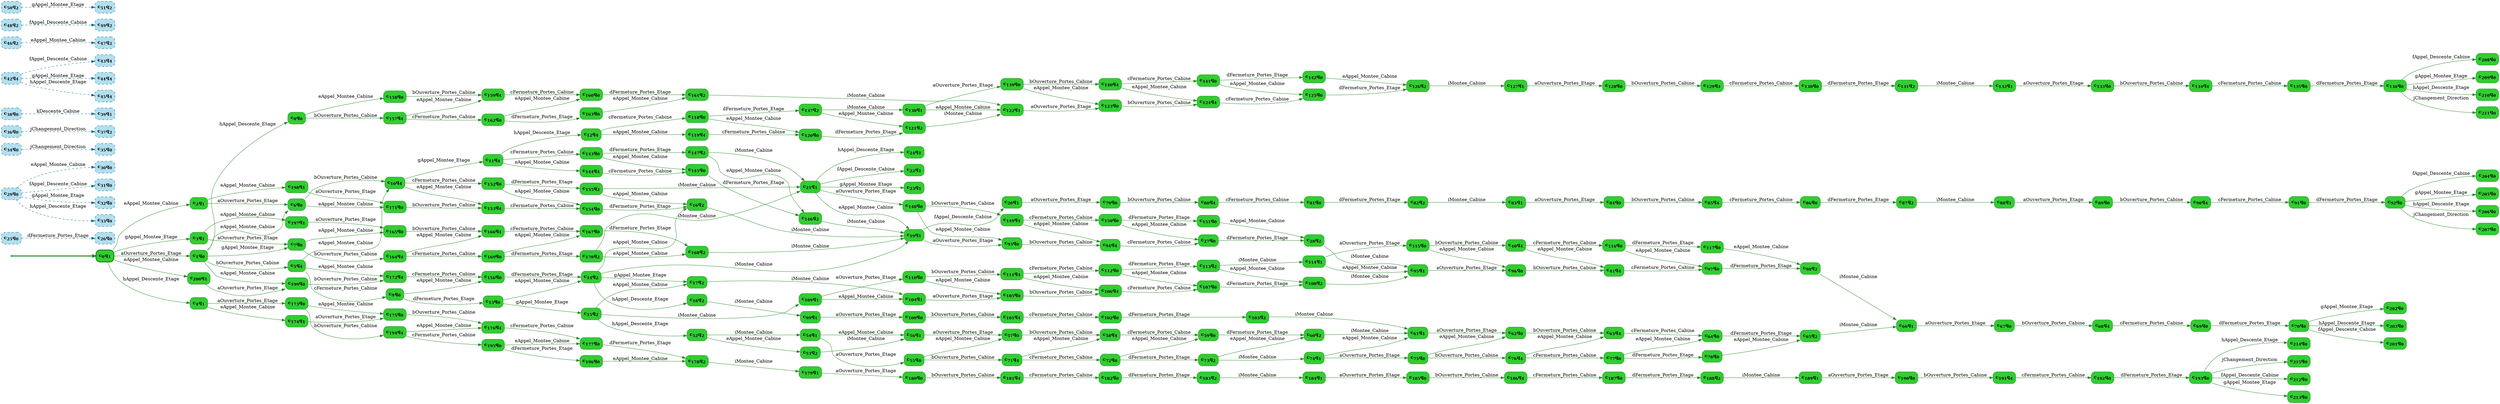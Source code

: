 digraph g {

	rankdir="LR"

	__invisible__[shape="point", color="forestgreen"]
	c0q1[label=<<b>c<sub>0</sub>q<sub>1</sub></b>>, shape="box", style="rounded, filled", fillcolor="limegreen", color="forestgreen", penwidth=3] // Initial
	c1q0[label=<<b>c<sub>1</sub>q<sub>0</sub></b>>, shape="box", style="rounded, filled", fillcolor="limegreen", color="forestgreen"]
	c5q4[label=<<b>c<sub>5</sub>q<sub>4</sub></b>>, shape="box", style="rounded, filled", fillcolor="limegreen", color="forestgreen"]
	c9q0[label=<<b>c<sub>9</sub>q<sub>0</sub></b>>, shape="box", style="rounded, filled", fillcolor="limegreen", color="forestgreen"]
	c13q0[label=<<b>c<sub>13</sub>q<sub>0</sub></b>>, shape="box", style="rounded, filled", fillcolor="limegreen", color="forestgreen"]
	c14q2[label=<<b>c<sub>14</sub>q<sub>2</sub></b>>, shape="box", style="rounded, filled", fillcolor="limegreen", color="forestgreen"]
	c16q2[label=<<b>c<sub>16</sub>q<sub>2</sub></b>>, shape="box", style="rounded, filled", fillcolor="limegreen", color="forestgreen"]
	c19q1[label=<<b>c<sub>19</sub>q<sub>1</sub></b>>, shape="box", style="rounded, filled", fillcolor="limegreen", color="forestgreen"]
	c20q1[label=<<b>c<sub>20</sub>q<sub>1</sub></b>>, shape="box", style="rounded, filled", fillcolor="limegreen", color="forestgreen"]
	c79q0[label=<<b>c<sub>79</sub>q<sub>0</sub></b>>, shape="box", style="rounded, filled", fillcolor="limegreen", color="forestgreen"]
	c80q4[label=<<b>c<sub>80</sub>q<sub>4</sub></b>>, shape="box", style="rounded, filled", fillcolor="limegreen", color="forestgreen"]
	c81q0[label=<<b>c<sub>81</sub>q<sub>0</sub></b>>, shape="box", style="rounded, filled", fillcolor="limegreen", color="forestgreen"]
	c82q2[label=<<b>c<sub>82</sub>q<sub>2</sub></b>>, shape="box", style="rounded, filled", fillcolor="limegreen", color="forestgreen"]
	c83q1[label=<<b>c<sub>83</sub>q<sub>1</sub></b>>, shape="box", style="rounded, filled", fillcolor="limegreen", color="forestgreen"]
	c84q0[label=<<b>c<sub>84</sub>q<sub>0</sub></b>>, shape="box", style="rounded, filled", fillcolor="limegreen", color="forestgreen"]
	c85q4[label=<<b>c<sub>85</sub>q<sub>4</sub></b>>, shape="box", style="rounded, filled", fillcolor="limegreen", color="forestgreen"]
	c86q0[label=<<b>c<sub>86</sub>q<sub>0</sub></b>>, shape="box", style="rounded, filled", fillcolor="limegreen", color="forestgreen"]
	c87q2[label=<<b>c<sub>87</sub>q<sub>2</sub></b>>, shape="box", style="rounded, filled", fillcolor="limegreen", color="forestgreen"]
	c88q1[label=<<b>c<sub>88</sub>q<sub>1</sub></b>>, shape="box", style="rounded, filled", fillcolor="limegreen", color="forestgreen"]
	c89q0[label=<<b>c<sub>89</sub>q<sub>0</sub></b>>, shape="box", style="rounded, filled", fillcolor="limegreen", color="forestgreen"]
	c90q4[label=<<b>c<sub>90</sub>q<sub>4</sub></b>>, shape="box", style="rounded, filled", fillcolor="limegreen", color="forestgreen"]
	c91q0[label=<<b>c<sub>91</sub>q<sub>0</sub></b>>, shape="box", style="rounded, filled", fillcolor="limegreen", color="forestgreen"]
	c92q0[label=<<b>c<sub>92</sub>q<sub>0</sub></b>>, shape="box", style="rounded, filled", fillcolor="limegreen", color="forestgreen"]
	c204q0[label=<<b>c<sub>204</sub>q<sub>0</sub></b>>, shape="box", style="rounded, filled", fillcolor="limegreen", color="forestgreen"]
	c205q0[label=<<b>c<sub>205</sub>q<sub>0</sub></b>>, shape="box", style="rounded, filled", fillcolor="limegreen", color="forestgreen"]
	c206q0[label=<<b>c<sub>206</sub>q<sub>0</sub></b>>, shape="box", style="rounded, filled", fillcolor="limegreen", color="forestgreen"]
	c207q0[label=<<b>c<sub>207</sub>q<sub>0</sub></b>>, shape="box", style="rounded, filled", fillcolor="limegreen", color="forestgreen"]
	c93q0[label=<<b>c<sub>93</sub>q<sub>0</sub></b>>, shape="box", style="rounded, filled", fillcolor="limegreen", color="forestgreen"]
	c94q4[label=<<b>c<sub>94</sub>q<sub>4</sub></b>>, shape="box", style="rounded, filled", fillcolor="limegreen", color="forestgreen"]
	c27q0[label=<<b>c<sub>27</sub>q<sub>0</sub></b>>, shape="box", style="rounded, filled", fillcolor="limegreen", color="forestgreen"]
	c28q2[label=<<b>c<sub>28</sub>q<sub>2</sub></b>>, shape="box", style="rounded, filled", fillcolor="limegreen", color="forestgreen"]
	c95q1[label=<<b>c<sub>95</sub>q<sub>1</sub></b>>, shape="box", style="rounded, filled", fillcolor="limegreen", color="forestgreen"]
	c96q0[label=<<b>c<sub>96</sub>q<sub>0</sub></b>>, shape="box", style="rounded, filled", fillcolor="limegreen", color="forestgreen"]
	c41q4[label=<<b>c<sub>41</sub>q<sub>4</sub></b>>, shape="box", style="rounded, filled", fillcolor="limegreen", color="forestgreen"]
	c97q0[label=<<b>c<sub>97</sub>q<sub>0</sub></b>>, shape="box", style="rounded, filled", fillcolor="limegreen", color="forestgreen"]
	c98q2[label=<<b>c<sub>98</sub>q<sub>2</sub></b>>, shape="box", style="rounded, filled", fillcolor="limegreen", color="forestgreen"]
	c66q1[label=<<b>c<sub>66</sub>q<sub>1</sub></b>>, shape="box", style="rounded, filled", fillcolor="limegreen", color="forestgreen"]
	c67q0[label=<<b>c<sub>67</sub>q<sub>0</sub></b>>, shape="box", style="rounded, filled", fillcolor="limegreen", color="forestgreen"]
	c68q4[label=<<b>c<sub>68</sub>q<sub>4</sub></b>>, shape="box", style="rounded, filled", fillcolor="limegreen", color="forestgreen"]
	c69q0[label=<<b>c<sub>69</sub>q<sub>0</sub></b>>, shape="box", style="rounded, filled", fillcolor="limegreen", color="forestgreen"]
	c70q0[label=<<b>c<sub>70</sub>q<sub>0</sub></b>>, shape="box", style="rounded, filled", fillcolor="limegreen", color="forestgreen"]
	c201q0[label=<<b>c<sub>201</sub>q<sub>0</sub></b>>, shape="box", style="rounded, filled", fillcolor="limegreen", color="forestgreen"]
	c202q0[label=<<b>c<sub>202</sub>q<sub>0</sub></b>>, shape="box", style="rounded, filled", fillcolor="limegreen", color="forestgreen"]
	c203q0[label=<<b>c<sub>203</sub>q<sub>0</sub></b>>, shape="box", style="rounded, filled", fillcolor="limegreen", color="forestgreen"]
	c17q2[label=<<b>c<sub>17</sub>q<sub>2</sub></b>>, shape="box", style="rounded, filled", fillcolor="limegreen", color="forestgreen"]
	c104q1[label=<<b>c<sub>104</sub>q<sub>1</sub></b>>, shape="box", style="rounded, filled", fillcolor="limegreen", color="forestgreen"]
	c105q0[label=<<b>c<sub>105</sub>q<sub>0</sub></b>>, shape="box", style="rounded, filled", fillcolor="limegreen", color="forestgreen"]
	c106q4[label=<<b>c<sub>106</sub>q<sub>4</sub></b>>, shape="box", style="rounded, filled", fillcolor="limegreen", color="forestgreen"]
	c107q0[label=<<b>c<sub>107</sub>q<sub>0</sub></b>>, shape="box", style="rounded, filled", fillcolor="limegreen", color="forestgreen"]
	c108q2[label=<<b>c<sub>108</sub>q<sub>2</sub></b>>, shape="box", style="rounded, filled", fillcolor="limegreen", color="forestgreen"]
	c18q2[label=<<b>c<sub>18</sub>q<sub>2</sub></b>>, shape="box", style="rounded, filled", fillcolor="limegreen", color="forestgreen"]
	c99q1[label=<<b>c<sub>99</sub>q<sub>1</sub></b>>, shape="box", style="rounded, filled", fillcolor="limegreen", color="forestgreen"]
	c100q0[label=<<b>c<sub>100</sub>q<sub>0</sub></b>>, shape="box", style="rounded, filled", fillcolor="limegreen", color="forestgreen"]
	c101q4[label=<<b>c<sub>101</sub>q<sub>4</sub></b>>, shape="box", style="rounded, filled", fillcolor="limegreen", color="forestgreen"]
	c102q0[label=<<b>c<sub>102</sub>q<sub>0</sub></b>>, shape="box", style="rounded, filled", fillcolor="limegreen", color="forestgreen"]
	c103q2[label=<<b>c<sub>103</sub>q<sub>2</sub></b>>, shape="box", style="rounded, filled", fillcolor="limegreen", color="forestgreen"]
	c61q1[label=<<b>c<sub>61</sub>q<sub>1</sub></b>>, shape="box", style="rounded, filled", fillcolor="limegreen", color="forestgreen"]
	c62q0[label=<<b>c<sub>62</sub>q<sub>0</sub></b>>, shape="box", style="rounded, filled", fillcolor="limegreen", color="forestgreen"]
	c63q4[label=<<b>c<sub>63</sub>q<sub>4</sub></b>>, shape="box", style="rounded, filled", fillcolor="limegreen", color="forestgreen"]
	c64q0[label=<<b>c<sub>64</sub>q<sub>0</sub></b>>, shape="box", style="rounded, filled", fillcolor="limegreen", color="forestgreen"]
	c65q2[label=<<b>c<sub>65</sub>q<sub>2</sub></b>>, shape="box", style="rounded, filled", fillcolor="limegreen", color="forestgreen"]
	c15q2[label=<<b>c<sub>15</sub>q<sub>2</sub></b>>, shape="box", style="rounded, filled", fillcolor="limegreen", color="forestgreen"]
	c52q2[label=<<b>c<sub>52</sub>q<sub>2</sub></b>>, shape="box", style="rounded, filled", fillcolor="limegreen", color="forestgreen"]
	c53q2[label=<<b>c<sub>53</sub>q<sub>2</sub></b>>, shape="box", style="rounded, filled", fillcolor="limegreen", color="forestgreen"]
	c56q1[label=<<b>c<sub>56</sub>q<sub>1</sub></b>>, shape="box", style="rounded, filled", fillcolor="limegreen", color="forestgreen"]
	c57q0[label=<<b>c<sub>57</sub>q<sub>0</sub></b>>, shape="box", style="rounded, filled", fillcolor="limegreen", color="forestgreen"]
	c58q4[label=<<b>c<sub>58</sub>q<sub>4</sub></b>>, shape="box", style="rounded, filled", fillcolor="limegreen", color="forestgreen"]
	c59q0[label=<<b>c<sub>59</sub>q<sub>0</sub></b>>, shape="box", style="rounded, filled", fillcolor="limegreen", color="forestgreen"]
	c60q2[label=<<b>c<sub>60</sub>q<sub>2</sub></b>>, shape="box", style="rounded, filled", fillcolor="limegreen", color="forestgreen"]
	c54q1[label=<<b>c<sub>54</sub>q<sub>1</sub></b>>, shape="box", style="rounded, filled", fillcolor="limegreen", color="forestgreen"]
	c55q0[label=<<b>c<sub>55</sub>q<sub>0</sub></b>>, shape="box", style="rounded, filled", fillcolor="limegreen", color="forestgreen"]
	c71q4[label=<<b>c<sub>71</sub>q<sub>4</sub></b>>, shape="box", style="rounded, filled", fillcolor="limegreen", color="forestgreen"]
	c72q0[label=<<b>c<sub>72</sub>q<sub>0</sub></b>>, shape="box", style="rounded, filled", fillcolor="limegreen", color="forestgreen"]
	c73q2[label=<<b>c<sub>73</sub>q<sub>2</sub></b>>, shape="box", style="rounded, filled", fillcolor="limegreen", color="forestgreen"]
	c74q1[label=<<b>c<sub>74</sub>q<sub>1</sub></b>>, shape="box", style="rounded, filled", fillcolor="limegreen", color="forestgreen"]
	c75q0[label=<<b>c<sub>75</sub>q<sub>0</sub></b>>, shape="box", style="rounded, filled", fillcolor="limegreen", color="forestgreen"]
	c76q4[label=<<b>c<sub>76</sub>q<sub>4</sub></b>>, shape="box", style="rounded, filled", fillcolor="limegreen", color="forestgreen"]
	c77q0[label=<<b>c<sub>77</sub>q<sub>0</sub></b>>, shape="box", style="rounded, filled", fillcolor="limegreen", color="forestgreen"]
	c78q0[label=<<b>c<sub>78</sub>q<sub>0</sub></b>>, shape="box", style="rounded, filled", fillcolor="limegreen", color="forestgreen"]
	c109q1[label=<<b>c<sub>109</sub>q<sub>1</sub></b>>, shape="box", style="rounded, filled", fillcolor="limegreen", color="forestgreen"]
	c110q0[label=<<b>c<sub>110</sub>q<sub>0</sub></b>>, shape="box", style="rounded, filled", fillcolor="limegreen", color="forestgreen"]
	c111q4[label=<<b>c<sub>111</sub>q<sub>4</sub></b>>, shape="box", style="rounded, filled", fillcolor="limegreen", color="forestgreen"]
	c112q0[label=<<b>c<sub>112</sub>q<sub>0</sub></b>>, shape="box", style="rounded, filled", fillcolor="limegreen", color="forestgreen"]
	c113q2[label=<<b>c<sub>113</sub>q<sub>2</sub></b>>, shape="box", style="rounded, filled", fillcolor="limegreen", color="forestgreen"]
	c114q1[label=<<b>c<sub>114</sub>q<sub>1</sub></b>>, shape="box", style="rounded, filled", fillcolor="limegreen", color="forestgreen"]
	c115q0[label=<<b>c<sub>115</sub>q<sub>0</sub></b>>, shape="box", style="rounded, filled", fillcolor="limegreen", color="forestgreen"]
	c40q4[label=<<b>c<sub>40</sub>q<sub>4</sub></b>>, shape="box", style="rounded, filled", fillcolor="limegreen", color="forestgreen"]
	c116q0[label=<<b>c<sub>116</sub>q<sub>0</sub></b>>, shape="box", style="rounded, filled", fillcolor="limegreen", color="forestgreen"]
	c117q0[label=<<b>c<sub>117</sub>q<sub>0</sub></b>>, shape="box", style="rounded, filled", fillcolor="limegreen", color="forestgreen"]
	c156q0[label=<<b>c<sub>156</sub>q<sub>0</sub></b>>, shape="box", style="rounded, filled", fillcolor="limegreen", color="forestgreen"]
	c10q4[label=<<b>c<sub>10</sub>q<sub>4</sub></b>>, shape="box", style="rounded, filled", fillcolor="limegreen", color="forestgreen"]
	c11q4[label=<<b>c<sub>11</sub>q<sub>4</sub></b>>, shape="box", style="rounded, filled", fillcolor="limegreen", color="forestgreen"]
	c12q4[label=<<b>c<sub>12</sub>q<sub>4</sub></b>>, shape="box", style="rounded, filled", fillcolor="limegreen", color="forestgreen"]
	c118q0[label=<<b>c<sub>118</sub>q<sub>0</sub></b>>, shape="box", style="rounded, filled", fillcolor="limegreen", color="forestgreen"]
	c137q2[label=<<b>c<sub>137</sub>q<sub>2</sub></b>>, shape="box", style="rounded, filled", fillcolor="limegreen", color="forestgreen"]
	c121q2[label=<<b>c<sub>121</sub>q<sub>2</sub></b>>, shape="box", style="rounded, filled", fillcolor="limegreen", color="forestgreen"]
	c122q1[label=<<b>c<sub>122</sub>q<sub>1</sub></b>>, shape="box", style="rounded, filled", fillcolor="limegreen", color="forestgreen"]
	c123q0[label=<<b>c<sub>123</sub>q<sub>0</sub></b>>, shape="box", style="rounded, filled", fillcolor="limegreen", color="forestgreen"]
	c124q4[label=<<b>c<sub>124</sub>q<sub>4</sub></b>>, shape="box", style="rounded, filled", fillcolor="limegreen", color="forestgreen"]
	c125q0[label=<<b>c<sub>125</sub>q<sub>0</sub></b>>, shape="box", style="rounded, filled", fillcolor="limegreen", color="forestgreen"]
	c126q2[label=<<b>c<sub>126</sub>q<sub>2</sub></b>>, shape="box", style="rounded, filled", fillcolor="limegreen", color="forestgreen"]
	c127q1[label=<<b>c<sub>127</sub>q<sub>1</sub></b>>, shape="box", style="rounded, filled", fillcolor="limegreen", color="forestgreen"]
	c128q0[label=<<b>c<sub>128</sub>q<sub>0</sub></b>>, shape="box", style="rounded, filled", fillcolor="limegreen", color="forestgreen"]
	c129q4[label=<<b>c<sub>129</sub>q<sub>4</sub></b>>, shape="box", style="rounded, filled", fillcolor="limegreen", color="forestgreen"]
	c130q0[label=<<b>c<sub>130</sub>q<sub>0</sub></b>>, shape="box", style="rounded, filled", fillcolor="limegreen", color="forestgreen"]
	c131q2[label=<<b>c<sub>131</sub>q<sub>2</sub></b>>, shape="box", style="rounded, filled", fillcolor="limegreen", color="forestgreen"]
	c132q1[label=<<b>c<sub>132</sub>q<sub>1</sub></b>>, shape="box", style="rounded, filled", fillcolor="limegreen", color="forestgreen"]
	c133q0[label=<<b>c<sub>133</sub>q<sub>0</sub></b>>, shape="box", style="rounded, filled", fillcolor="limegreen", color="forestgreen"]
	c134q4[label=<<b>c<sub>134</sub>q<sub>4</sub></b>>, shape="box", style="rounded, filled", fillcolor="limegreen", color="forestgreen"]
	c135q0[label=<<b>c<sub>135</sub>q<sub>0</sub></b>>, shape="box", style="rounded, filled", fillcolor="limegreen", color="forestgreen"]
	c136q0[label=<<b>c<sub>136</sub>q<sub>0</sub></b>>, shape="box", style="rounded, filled", fillcolor="limegreen", color="forestgreen"]
	c208q0[label=<<b>c<sub>208</sub>q<sub>0</sub></b>>, shape="box", style="rounded, filled", fillcolor="limegreen", color="forestgreen"]
	c209q0[label=<<b>c<sub>209</sub>q<sub>0</sub></b>>, shape="box", style="rounded, filled", fillcolor="limegreen", color="forestgreen"]
	c210q0[label=<<b>c<sub>210</sub>q<sub>0</sub></b>>, shape="box", style="rounded, filled", fillcolor="limegreen", color="forestgreen"]
	c211q0[label=<<b>c<sub>211</sub>q<sub>0</sub></b>>, shape="box", style="rounded, filled", fillcolor="limegreen", color="forestgreen"]
	c138q1[label=<<b>c<sub>138</sub>q<sub>1</sub></b>>, shape="box", style="rounded, filled", fillcolor="limegreen", color="forestgreen"]
	c139q0[label=<<b>c<sub>139</sub>q<sub>0</sub></b>>, shape="box", style="rounded, filled", fillcolor="limegreen", color="forestgreen"]
	c140q4[label=<<b>c<sub>140</sub>q<sub>4</sub></b>>, shape="box", style="rounded, filled", fillcolor="limegreen", color="forestgreen"]
	c141q0[label=<<b>c<sub>141</sub>q<sub>0</sub></b>>, shape="box", style="rounded, filled", fillcolor="limegreen", color="forestgreen"]
	c142q0[label=<<b>c<sub>142</sub>q<sub>0</sub></b>>, shape="box", style="rounded, filled", fillcolor="limegreen", color="forestgreen"]
	c120q0[label=<<b>c<sub>120</sub>q<sub>0</sub></b>>, shape="box", style="rounded, filled", fillcolor="limegreen", color="forestgreen"]
	c119q4[label=<<b>c<sub>119</sub>q<sub>4</sub></b>>, shape="box", style="rounded, filled", fillcolor="limegreen", color="forestgreen"]
	c143q0[label=<<b>c<sub>143</sub>q<sub>0</sub></b>>, shape="box", style="rounded, filled", fillcolor="limegreen", color="forestgreen"]
	c147q2[label=<<b>c<sub>147</sub>q<sub>2</sub></b>>, shape="box", style="rounded, filled", fillcolor="limegreen", color="forestgreen"]
	c146q2[label=<<b>c<sub>146</sub>q<sub>2</sub></b>>, shape="box", style="rounded, filled", fillcolor="limegreen", color="forestgreen"]
	c21q1[label=<<b>c<sub>21</sub>q<sub>1</sub></b>>, shape="box", style="rounded, filled", fillcolor="limegreen", color="forestgreen"]
	c22q1[label=<<b>c<sub>22</sub>q<sub>1</sub></b>>, shape="box", style="rounded, filled", fillcolor="limegreen", color="forestgreen"]
	c23q1[label=<<b>c<sub>23</sub>q<sub>1</sub></b>>, shape="box", style="rounded, filled", fillcolor="limegreen", color="forestgreen"]
	c24q1[label=<<b>c<sub>24</sub>q<sub>1</sub></b>>, shape="box", style="rounded, filled", fillcolor="limegreen", color="forestgreen"]
	c148q0[label=<<b>c<sub>148</sub>q<sub>0</sub></b>>, shape="box", style="rounded, filled", fillcolor="limegreen", color="forestgreen"]
	c149q4[label=<<b>c<sub>149</sub>q<sub>4</sub></b>>, shape="box", style="rounded, filled", fillcolor="limegreen", color="forestgreen"]
	c150q0[label=<<b>c<sub>150</sub>q<sub>0</sub></b>>, shape="box", style="rounded, filled", fillcolor="limegreen", color="forestgreen"]
	c151q0[label=<<b>c<sub>151</sub>q<sub>0</sub></b>>, shape="box", style="rounded, filled", fillcolor="limegreen", color="forestgreen"]
	c145q0[label=<<b>c<sub>145</sub>q<sub>0</sub></b>>, shape="box", style="rounded, filled", fillcolor="limegreen", color="forestgreen"]
	c144q4[label=<<b>c<sub>144</sub>q<sub>4</sub></b>>, shape="box", style="rounded, filled", fillcolor="limegreen", color="forestgreen"]
	c152q0[label=<<b>c<sub>152</sub>q<sub>0</sub></b>>, shape="box", style="rounded, filled", fillcolor="limegreen", color="forestgreen"]
	c155q2[label=<<b>c<sub>155</sub>q<sub>2</sub></b>>, shape="box", style="rounded, filled", fillcolor="limegreen", color="forestgreen"]
	c154q0[label=<<b>c<sub>154</sub>q<sub>0</sub></b>>, shape="box", style="rounded, filled", fillcolor="limegreen", color="forestgreen"]
	c153q4[label=<<b>c<sub>153</sub>q<sub>4</sub></b>>, shape="box", style="rounded, filled", fillcolor="limegreen", color="forestgreen"]
	c172q4[label=<<b>c<sub>172</sub>q<sub>4</sub></b>>, shape="box", style="rounded, filled", fillcolor="limegreen", color="forestgreen"]
	c6q0[label=<<b>c<sub>6</sub>q<sub>0</sub></b>>, shape="box", style="rounded, filled", fillcolor="limegreen", color="forestgreen"]
	c171q0[label=<<b>c<sub>171</sub>q<sub>0</sub></b>>, shape="box", style="rounded, filled", fillcolor="limegreen", color="forestgreen"]
	c7q0[label=<<b>c<sub>7</sub>q<sub>0</sub></b>>, shape="box", style="rounded, filled", fillcolor="limegreen", color="forestgreen"]
	c164q4[label=<<b>c<sub>164</sub>q<sub>4</sub></b>>, shape="box", style="rounded, filled", fillcolor="limegreen", color="forestgreen"]
	c169q0[label=<<b>c<sub>169</sub>q<sub>0</sub></b>>, shape="box", style="rounded, filled", fillcolor="limegreen", color="forestgreen"]
	c170q2[label=<<b>c<sub>170</sub>q<sub>2</sub></b>>, shape="box", style="rounded, filled", fillcolor="limegreen", color="forestgreen"]
	c168q2[label=<<b>c<sub>168</sub>q<sub>2</sub></b>>, shape="box", style="rounded, filled", fillcolor="limegreen", color="forestgreen"]
	c167q0[label=<<b>c<sub>167</sub>q<sub>0</sub></b>>, shape="box", style="rounded, filled", fillcolor="limegreen", color="forestgreen"]
	c166q4[label=<<b>c<sub>166</sub>q<sub>4</sub></b>>, shape="box", style="rounded, filled", fillcolor="limegreen", color="forestgreen"]
	c165q0[label=<<b>c<sub>165</sub>q<sub>0</sub></b>>, shape="box", style="rounded, filled", fillcolor="limegreen", color="forestgreen"]
	c8q0[label=<<b>c<sub>8</sub>q<sub>0</sub></b>>, shape="box", style="rounded, filled", fillcolor="limegreen", color="forestgreen"]
	c157q4[label=<<b>c<sub>157</sub>q<sub>4</sub></b>>, shape="box", style="rounded, filled", fillcolor="limegreen", color="forestgreen"]
	c162q0[label=<<b>c<sub>162</sub>q<sub>0</sub></b>>, shape="box", style="rounded, filled", fillcolor="limegreen", color="forestgreen"]
	c163q0[label=<<b>c<sub>163</sub>q<sub>0</sub></b>>, shape="box", style="rounded, filled", fillcolor="limegreen", color="forestgreen"]
	c161q2[label=<<b>c<sub>161</sub>q<sub>2</sub></b>>, shape="box", style="rounded, filled", fillcolor="limegreen", color="forestgreen"]
	c160q0[label=<<b>c<sub>160</sub>q<sub>0</sub></b>>, shape="box", style="rounded, filled", fillcolor="limegreen", color="forestgreen"]
	c159q4[label=<<b>c<sub>159</sub>q<sub>4</sub></b>>, shape="box", style="rounded, filled", fillcolor="limegreen", color="forestgreen"]
	c158q0[label=<<b>c<sub>158</sub>q<sub>0</sub></b>>, shape="box", style="rounded, filled", fillcolor="limegreen", color="forestgreen"]
	c199q0[label=<<b>c<sub>199</sub>q<sub>0</sub></b>>, shape="box", style="rounded, filled", fillcolor="limegreen", color="forestgreen"]
	c2q1[label=<<b>c<sub>2</sub>q<sub>1</sub></b>>, shape="box", style="rounded, filled", fillcolor="limegreen", color="forestgreen"]
	c198q1[label=<<b>c<sub>198</sub>q<sub>1</sub></b>>, shape="box", style="rounded, filled", fillcolor="limegreen", color="forestgreen"]
	c3q1[label=<<b>c<sub>3</sub>q<sub>1</sub></b>>, shape="box", style="rounded, filled", fillcolor="limegreen", color="forestgreen"]
	c197q1[label=<<b>c<sub>197</sub>q<sub>1</sub></b>>, shape="box", style="rounded, filled", fillcolor="limegreen", color="forestgreen"]
	c4q1[label=<<b>c<sub>4</sub>q<sub>1</sub></b>>, shape="box", style="rounded, filled", fillcolor="limegreen", color="forestgreen"]
	c173q0[label=<<b>c<sub>173</sub>q<sub>0</sub></b>>, shape="box", style="rounded, filled", fillcolor="limegreen", color="forestgreen"]
	c194q4[label=<<b>c<sub>194</sub>q<sub>4</sub></b>>, shape="box", style="rounded, filled", fillcolor="limegreen", color="forestgreen"]
	c195q0[label=<<b>c<sub>195</sub>q<sub>0</sub></b>>, shape="box", style="rounded, filled", fillcolor="limegreen", color="forestgreen"]
	c196q0[label=<<b>c<sub>196</sub>q<sub>0</sub></b>>, shape="box", style="rounded, filled", fillcolor="limegreen", color="forestgreen"]
	c178q2[label=<<b>c<sub>178</sub>q<sub>2</sub></b>>, shape="box", style="rounded, filled", fillcolor="limegreen", color="forestgreen"]
	c179q1[label=<<b>c<sub>179</sub>q<sub>1</sub></b>>, shape="box", style="rounded, filled", fillcolor="limegreen", color="forestgreen"]
	c180q0[label=<<b>c<sub>180</sub>q<sub>0</sub></b>>, shape="box", style="rounded, filled", fillcolor="limegreen", color="forestgreen"]
	c181q4[label=<<b>c<sub>181</sub>q<sub>4</sub></b>>, shape="box", style="rounded, filled", fillcolor="limegreen", color="forestgreen"]
	c182q0[label=<<b>c<sub>182</sub>q<sub>0</sub></b>>, shape="box", style="rounded, filled", fillcolor="limegreen", color="forestgreen"]
	c183q2[label=<<b>c<sub>183</sub>q<sub>2</sub></b>>, shape="box", style="rounded, filled", fillcolor="limegreen", color="forestgreen"]
	c184q1[label=<<b>c<sub>184</sub>q<sub>1</sub></b>>, shape="box", style="rounded, filled", fillcolor="limegreen", color="forestgreen"]
	c185q0[label=<<b>c<sub>185</sub>q<sub>0</sub></b>>, shape="box", style="rounded, filled", fillcolor="limegreen", color="forestgreen"]
	c186q4[label=<<b>c<sub>186</sub>q<sub>4</sub></b>>, shape="box", style="rounded, filled", fillcolor="limegreen", color="forestgreen"]
	c187q0[label=<<b>c<sub>187</sub>q<sub>0</sub></b>>, shape="box", style="rounded, filled", fillcolor="limegreen", color="forestgreen"]
	c188q2[label=<<b>c<sub>188</sub>q<sub>2</sub></b>>, shape="box", style="rounded, filled", fillcolor="limegreen", color="forestgreen"]
	c189q1[label=<<b>c<sub>189</sub>q<sub>1</sub></b>>, shape="box", style="rounded, filled", fillcolor="limegreen", color="forestgreen"]
	c190q0[label=<<b>c<sub>190</sub>q<sub>0</sub></b>>, shape="box", style="rounded, filled", fillcolor="limegreen", color="forestgreen"]
	c191q4[label=<<b>c<sub>191</sub>q<sub>4</sub></b>>, shape="box", style="rounded, filled", fillcolor="limegreen", color="forestgreen"]
	c192q0[label=<<b>c<sub>192</sub>q<sub>0</sub></b>>, shape="box", style="rounded, filled", fillcolor="limegreen", color="forestgreen"]
	c193q0[label=<<b>c<sub>193</sub>q<sub>0</sub></b>>, shape="box", style="rounded, filled", fillcolor="limegreen", color="forestgreen"]
	c212q0[label=<<b>c<sub>212</sub>q<sub>0</sub></b>>, shape="box", style="rounded, filled", fillcolor="limegreen", color="forestgreen"]
	c213q0[label=<<b>c<sub>213</sub>q<sub>0</sub></b>>, shape="box", style="rounded, filled", fillcolor="limegreen", color="forestgreen"]
	c214q0[label=<<b>c<sub>214</sub>q<sub>0</sub></b>>, shape="box", style="rounded, filled", fillcolor="limegreen", color="forestgreen"]
	c215q0[label=<<b>c<sub>215</sub>q<sub>0</sub></b>>, shape="box", style="rounded, filled", fillcolor="limegreen", color="forestgreen"]
	c177q0[label=<<b>c<sub>177</sub>q<sub>0</sub></b>>, shape="box", style="rounded, filled", fillcolor="limegreen", color="forestgreen"]
	c176q4[label=<<b>c<sub>176</sub>q<sub>4</sub></b>>, shape="box", style="rounded, filled", fillcolor="limegreen", color="forestgreen"]
	c175q0[label=<<b>c<sub>175</sub>q<sub>0</sub></b>>, shape="box", style="rounded, filled", fillcolor="limegreen", color="forestgreen"]
	c174q1[label=<<b>c<sub>174</sub>q<sub>1</sub></b>>, shape="box", style="rounded, filled", fillcolor="limegreen", color="forestgreen"]
	c200q1[label=<<b>c<sub>200</sub>q<sub>1</sub></b>>, shape="box", style="rounded, filled", fillcolor="limegreen", color="forestgreen"]
	c25q0[label=<<b>c<sub>25</sub>q<sub>0</sub></b>>, shape="box", style="rounded, filled, dashed", fillcolor="lightblue2", color="deepskyblue4"]
	c26q0[label=<<b>c<sub>26</sub>q<sub>0</sub></b>>, shape="box", style="rounded, filled, dashed", fillcolor="lightblue2", color="deepskyblue4"]
	c29q0[label=<<b>c<sub>29</sub>q<sub>0</sub></b>>, shape="box", style="rounded, filled, dashed", fillcolor="lightblue2", color="deepskyblue4"]
	c30q0[label=<<b>c<sub>30</sub>q<sub>0</sub></b>>, shape="box", style="rounded, filled, dashed", fillcolor="lightblue2", color="deepskyblue4"]
	c31q0[label=<<b>c<sub>31</sub>q<sub>0</sub></b>>, shape="box", style="rounded, filled, dashed", fillcolor="lightblue2", color="deepskyblue4"]
	c32q0[label=<<b>c<sub>32</sub>q<sub>0</sub></b>>, shape="box", style="rounded, filled, dashed", fillcolor="lightblue2", color="deepskyblue4"]
	c33q0[label=<<b>c<sub>33</sub>q<sub>0</sub></b>>, shape="box", style="rounded, filled, dashed", fillcolor="lightblue2", color="deepskyblue4"]
	c34q0[label=<<b>c<sub>34</sub>q<sub>0</sub></b>>, shape="box", style="rounded, filled, dashed", fillcolor="lightblue2", color="deepskyblue4"]
	c35q0[label=<<b>c<sub>35</sub>q<sub>0</sub></b>>, shape="box", style="rounded, filled, dashed", fillcolor="lightblue2", color="deepskyblue4"]
	c36q0[label=<<b>c<sub>36</sub>q<sub>0</sub></b>>, shape="box", style="rounded, filled, dashed", fillcolor="lightblue2", color="deepskyblue4"]
	c37q2[label=<<b>c<sub>37</sub>q<sub>2</sub></b>>, shape="box", style="rounded, filled, dashed", fillcolor="lightblue2", color="deepskyblue4"]
	c38q0[label=<<b>c<sub>38</sub>q<sub>0</sub></b>>, shape="box", style="rounded, filled, dashed", fillcolor="lightblue2", color="deepskyblue4"]
	c39q1[label=<<b>c<sub>39</sub>q<sub>1</sub></b>>, shape="box", style="rounded, filled, dashed", fillcolor="lightblue2", color="deepskyblue4"]
	c42q4[label=<<b>c<sub>42</sub>q<sub>4</sub></b>>, shape="box", style="rounded, filled, dashed", fillcolor="lightblue2", color="deepskyblue4"]
	c43q4[label=<<b>c<sub>43</sub>q<sub>4</sub></b>>, shape="box", style="rounded, filled, dashed", fillcolor="lightblue2", color="deepskyblue4"]
	c44q4[label=<<b>c<sub>44</sub>q<sub>4</sub></b>>, shape="box", style="rounded, filled, dashed", fillcolor="lightblue2", color="deepskyblue4"]
	c45q4[label=<<b>c<sub>45</sub>q<sub>4</sub></b>>, shape="box", style="rounded, filled, dashed", fillcolor="lightblue2", color="deepskyblue4"]
	c46q2[label=<<b>c<sub>46</sub>q<sub>2</sub></b>>, shape="box", style="rounded, filled, dashed", fillcolor="lightblue2", color="deepskyblue4"]
	c47q2[label=<<b>c<sub>47</sub>q<sub>2</sub></b>>, shape="box", style="rounded, filled, dashed", fillcolor="lightblue2", color="deepskyblue4"]
	c48q2[label=<<b>c<sub>48</sub>q<sub>2</sub></b>>, shape="box", style="rounded, filled, dashed", fillcolor="lightblue2", color="deepskyblue4"]
	c49q2[label=<<b>c<sub>49</sub>q<sub>2</sub></b>>, shape="box", style="rounded, filled, dashed", fillcolor="lightblue2", color="deepskyblue4"]
	c50q2[label=<<b>c<sub>50</sub>q<sub>2</sub></b>>, shape="box", style="rounded, filled, dashed", fillcolor="lightblue2", color="deepskyblue4"]
	c51q2[label=<<b>c<sub>51</sub>q<sub>2</sub></b>>, shape="box", style="rounded, filled, dashed", fillcolor="lightblue2", color="deepskyblue4"]

	__invisible__ -> c0q1[penwidth=3, color="forestgreen"]
	c0q1 -> c1q0[label=<aOuverture_Portes_Etage>, color="forestgreen"]
	c1q0 -> c5q4[label=<bOuverture_Portes_Cabine>, color="forestgreen"]
	c5q4 -> c9q0[label=<cFermeture_Portes_Cabine>, color="forestgreen"]
	c9q0 -> c13q0[label=<dFermeture_Portes_Etage>, color="forestgreen"]
	c13q0 -> c14q2[label=<eAppel_Montee_Cabine>, color="forestgreen"]
	c14q2 -> c16q2[label=<eAppel_Montee_Cabine>, color="forestgreen"]
	c16q2 -> c19q1[label=<iMontee_Cabine>, color="forestgreen"]
	c19q1 -> c20q1[label=<fAppel_Descente_Cabine>, color="forestgreen"]
	c20q1 -> c79q0[label=<aOuverture_Portes_Etage>, color="forestgreen"]
	c79q0 -> c80q4[label=<bOuverture_Portes_Cabine>, color="forestgreen"]
	c80q4 -> c81q0[label=<cFermeture_Portes_Cabine>, color="forestgreen"]
	c81q0 -> c82q2[label=<dFermeture_Portes_Etage>, color="forestgreen"]
	c82q2 -> c83q1[label=<iMontee_Cabine>, color="forestgreen"]
	c83q1 -> c84q0[label=<aOuverture_Portes_Etage>, color="forestgreen"]
	c84q0 -> c85q4[label=<bOuverture_Portes_Cabine>, color="forestgreen"]
	c85q4 -> c86q0[label=<cFermeture_Portes_Cabine>, color="forestgreen"]
	c86q0 -> c87q2[label=<dFermeture_Portes_Etage>, color="forestgreen"]
	c87q2 -> c88q1[label=<iMontee_Cabine>, color="forestgreen"]
	c88q1 -> c89q0[label=<aOuverture_Portes_Etage>, color="forestgreen"]
	c89q0 -> c90q4[label=<bOuverture_Portes_Cabine>, color="forestgreen"]
	c90q4 -> c91q0[label=<cFermeture_Portes_Cabine>, color="forestgreen"]
	c91q0 -> c92q0[label=<dFermeture_Portes_Etage>, color="forestgreen"]
	c92q0 -> c204q0[label=<fAppel_Descente_Cabine>, color="forestgreen"]
	c92q0 -> c205q0[label=<gAppel_Montee_Etage>, color="forestgreen"]
	c92q0 -> c206q0[label=<hAppel_Descente_Etage>, color="forestgreen"]
	c92q0 -> c207q0[label=<jChangement_Direction>, color="forestgreen"]
	c19q1 -> c93q0[label=<aOuverture_Portes_Etage>, color="forestgreen"]
	c93q0 -> c94q4[label=<bOuverture_Portes_Cabine>, color="forestgreen"]
	c94q4 -> c27q0[label=<cFermeture_Portes_Cabine>, color="forestgreen"]
	c27q0 -> c28q2[label=<dFermeture_Portes_Etage>, color="forestgreen"]
	c28q2 -> c95q1[label=<iMontee_Cabine>, color="forestgreen"]
	c95q1 -> c96q0[label=<aOuverture_Portes_Etage>, color="forestgreen"]
	c96q0 -> c41q4[label=<bOuverture_Portes_Cabine>, color="forestgreen"]
	c41q4 -> c97q0[label=<cFermeture_Portes_Cabine>, color="forestgreen"]
	c97q0 -> c98q2[label=<dFermeture_Portes_Etage>, color="forestgreen"]
	c98q2 -> c66q1[label=<iMontee_Cabine>, color="forestgreen"]
	c66q1 -> c67q0[label=<aOuverture_Portes_Etage>, color="forestgreen"]
	c67q0 -> c68q4[label=<bOuverture_Portes_Cabine>, color="forestgreen"]
	c68q4 -> c69q0[label=<cFermeture_Portes_Cabine>, color="forestgreen"]
	c69q0 -> c70q0[label=<dFermeture_Portes_Etage>, color="forestgreen"]
	c70q0 -> c201q0[label=<fAppel_Descente_Cabine>, color="forestgreen"]
	c70q0 -> c202q0[label=<gAppel_Montee_Etage>, color="forestgreen"]
	c70q0 -> c203q0[label=<hAppel_Descente_Etage>, color="forestgreen"]
	c14q2 -> c17q2[label=<gAppel_Montee_Etage>, color="forestgreen"]
	c17q2 -> c104q1[label=<iMontee_Cabine>, color="forestgreen"]
	c104q1 -> c105q0[label=<aOuverture_Portes_Etage>, color="forestgreen"]
	c105q0 -> c106q4[label=<bOuverture_Portes_Cabine>, color="forestgreen"]
	c106q4 -> c107q0[label=<cFermeture_Portes_Cabine>, color="forestgreen"]
	c107q0 -> c108q2[label=<dFermeture_Portes_Etage>, color="forestgreen"]
	c108q2 -> c95q1[label=<iMontee_Cabine>, color="forestgreen"]
	c14q2 -> c18q2[label=<hAppel_Descente_Etage>, color="forestgreen"]
	c18q2 -> c99q1[label=<iMontee_Cabine>, color="forestgreen"]
	c99q1 -> c100q0[label=<aOuverture_Portes_Etage>, color="forestgreen"]
	c100q0 -> c101q4[label=<bOuverture_Portes_Cabine>, color="forestgreen"]
	c101q4 -> c102q0[label=<cFermeture_Portes_Cabine>, color="forestgreen"]
	c102q0 -> c103q2[label=<dFermeture_Portes_Etage>, color="forestgreen"]
	c103q2 -> c61q1[label=<iMontee_Cabine>, color="forestgreen"]
	c61q1 -> c62q0[label=<aOuverture_Portes_Etage>, color="forestgreen"]
	c62q0 -> c63q4[label=<bOuverture_Portes_Cabine>, color="forestgreen"]
	c63q4 -> c64q0[label=<cFermeture_Portes_Cabine>, color="forestgreen"]
	c64q0 -> c65q2[label=<dFermeture_Portes_Etage>, color="forestgreen"]
	c65q2 -> c66q1[label=<iMontee_Cabine>, color="forestgreen"]
	c14q2 -> c19q1[label=<iMontee_Cabine>, color="forestgreen"]
	c13q0 -> c15q2[label=<gAppel_Montee_Etage>, color="forestgreen"]
	c15q2 -> c52q2[label=<hAppel_Descente_Etage>, color="forestgreen"]
	c52q2 -> c53q2[label=<eAppel_Montee_Cabine>, color="forestgreen"]
	c53q2 -> c56q1[label=<iMontee_Cabine>, color="forestgreen"]
	c56q1 -> c57q0[label=<aOuverture_Portes_Etage>, color="forestgreen"]
	c57q0 -> c58q4[label=<bOuverture_Portes_Cabine>, color="forestgreen"]
	c58q4 -> c59q0[label=<cFermeture_Portes_Cabine>, color="forestgreen"]
	c59q0 -> c60q2[label=<dFermeture_Portes_Etage>, color="forestgreen"]
	c60q2 -> c61q1[label=<iMontee_Cabine>, color="forestgreen"]
	c52q2 -> c54q1[label=<iMontee_Cabine>, color="forestgreen"]
	c54q1 -> c55q0[label=<aOuverture_Portes_Etage>, color="forestgreen"]
	c55q0 -> c71q4[label=<bOuverture_Portes_Cabine>, color="forestgreen"]
	c71q4 -> c72q0[label=<cFermeture_Portes_Cabine>, color="forestgreen"]
	c72q0 -> c73q2[label=<dFermeture_Portes_Etage>, color="forestgreen"]
	c73q2 -> c60q2[label=<eAppel_Montee_Cabine>, color="forestgreen"]
	c73q2 -> c74q1[label=<iMontee_Cabine>, color="forestgreen"]
	c74q1 -> c75q0[label=<aOuverture_Portes_Etage>, color="forestgreen"]
	c75q0 -> c76q4[label=<bOuverture_Portes_Cabine>, color="forestgreen"]
	c76q4 -> c77q0[label=<cFermeture_Portes_Cabine>, color="forestgreen"]
	c77q0 -> c78q0[label=<dFermeture_Portes_Etage>, color="forestgreen"]
	c78q0 -> c65q2[label=<eAppel_Montee_Cabine>, color="forestgreen"]
	c77q0 -> c64q0[label=<eAppel_Montee_Cabine>, color="forestgreen"]
	c76q4 -> c63q4[label=<eAppel_Montee_Cabine>, color="forestgreen"]
	c75q0 -> c62q0[label=<eAppel_Montee_Cabine>, color="forestgreen"]
	c74q1 -> c61q1[label=<eAppel_Montee_Cabine>, color="forestgreen"]
	c72q0 -> c59q0[label=<eAppel_Montee_Cabine>, color="forestgreen"]
	c71q4 -> c58q4[label=<eAppel_Montee_Cabine>, color="forestgreen"]
	c55q0 -> c57q0[label=<eAppel_Montee_Cabine>, color="forestgreen"]
	c54q1 -> c56q1[label=<eAppel_Montee_Cabine>, color="forestgreen"]
	c15q2 -> c17q2[label=<eAppel_Montee_Cabine>, color="forestgreen"]
	c15q2 -> c109q1[label=<iMontee_Cabine>, color="forestgreen"]
	c109q1 -> c110q0[label=<aOuverture_Portes_Etage>, color="forestgreen"]
	c110q0 -> c111q4[label=<bOuverture_Portes_Cabine>, color="forestgreen"]
	c111q4 -> c112q0[label=<cFermeture_Portes_Cabine>, color="forestgreen"]
	c112q0 -> c113q2[label=<dFermeture_Portes_Etage>, color="forestgreen"]
	c113q2 -> c108q2[label=<eAppel_Montee_Cabine>, color="forestgreen"]
	c113q2 -> c114q1[label=<iMontee_Cabine>, color="forestgreen"]
	c114q1 -> c115q0[label=<aOuverture_Portes_Etage>, color="forestgreen"]
	c115q0 -> c40q4[label=<bOuverture_Portes_Cabine>, color="forestgreen"]
	c40q4 -> c41q4[label=<eAppel_Montee_Cabine>, color="forestgreen"]
	c40q4 -> c116q0[label=<cFermeture_Portes_Cabine>, color="forestgreen"]
	c116q0 -> c117q0[label=<dFermeture_Portes_Etage>, color="forestgreen"]
	c117q0 -> c98q2[label=<eAppel_Montee_Cabine>, color="forestgreen"]
	c116q0 -> c97q0[label=<eAppel_Montee_Cabine>, color="forestgreen"]
	c115q0 -> c96q0[label=<eAppel_Montee_Cabine>, color="forestgreen"]
	c114q1 -> c95q1[label=<eAppel_Montee_Cabine>, color="forestgreen"]
	c112q0 -> c107q0[label=<eAppel_Montee_Cabine>, color="forestgreen"]
	c111q4 -> c106q4[label=<eAppel_Montee_Cabine>, color="forestgreen"]
	c110q0 -> c105q0[label=<eAppel_Montee_Cabine>, color="forestgreen"]
	c109q1 -> c104q1[label=<eAppel_Montee_Cabine>, color="forestgreen"]
	c9q0 -> c156q0[label=<eAppel_Montee_Cabine>, color="forestgreen"]
	c156q0 -> c14q2[label=<dFermeture_Portes_Etage>, color="forestgreen"]
	c5q4 -> c10q4[label=<eAppel_Montee_Cabine>, color="forestgreen"]
	c10q4 -> c11q4[label=<gAppel_Montee_Etage>, color="forestgreen"]
	c11q4 -> c12q4[label=<hAppel_Descente_Etage>, color="forestgreen"]
	c12q4 -> c118q0[label=<cFermeture_Portes_Cabine>, color="forestgreen"]
	c118q0 -> c137q2[label=<dFermeture_Portes_Etage>, color="forestgreen"]
	c137q2 -> c121q2[label=<eAppel_Montee_Cabine>, color="forestgreen"]
	c121q2 -> c122q1[label=<iMontee_Cabine>, color="forestgreen"]
	c122q1 -> c123q0[label=<aOuverture_Portes_Etage>, color="forestgreen"]
	c123q0 -> c124q4[label=<bOuverture_Portes_Cabine>, color="forestgreen"]
	c124q4 -> c125q0[label=<cFermeture_Portes_Cabine>, color="forestgreen"]
	c125q0 -> c126q2[label=<dFermeture_Portes_Etage>, color="forestgreen"]
	c126q2 -> c127q1[label=<iMontee_Cabine>, color="forestgreen"]
	c127q1 -> c128q0[label=<aOuverture_Portes_Etage>, color="forestgreen"]
	c128q0 -> c129q4[label=<bOuverture_Portes_Cabine>, color="forestgreen"]
	c129q4 -> c130q0[label=<cFermeture_Portes_Cabine>, color="forestgreen"]
	c130q0 -> c131q2[label=<dFermeture_Portes_Etage>, color="forestgreen"]
	c131q2 -> c132q1[label=<iMontee_Cabine>, color="forestgreen"]
	c132q1 -> c133q0[label=<aOuverture_Portes_Etage>, color="forestgreen"]
	c133q0 -> c134q4[label=<bOuverture_Portes_Cabine>, color="forestgreen"]
	c134q4 -> c135q0[label=<cFermeture_Portes_Cabine>, color="forestgreen"]
	c135q0 -> c136q0[label=<dFermeture_Portes_Etage>, color="forestgreen"]
	c136q0 -> c208q0[label=<fAppel_Descente_Cabine>, color="forestgreen"]
	c136q0 -> c209q0[label=<gAppel_Montee_Etage>, color="forestgreen"]
	c136q0 -> c210q0[label=<hAppel_Descente_Etage>, color="forestgreen"]
	c136q0 -> c211q0[label=<jChangement_Direction>, color="forestgreen"]
	c137q2 -> c138q1[label=<iMontee_Cabine>, color="forestgreen"]
	c138q1 -> c139q0[label=<aOuverture_Portes_Etage>, color="forestgreen"]
	c139q0 -> c140q4[label=<bOuverture_Portes_Cabine>, color="forestgreen"]
	c140q4 -> c141q0[label=<cFermeture_Portes_Cabine>, color="forestgreen"]
	c141q0 -> c142q0[label=<dFermeture_Portes_Etage>, color="forestgreen"]
	c142q0 -> c126q2[label=<eAppel_Montee_Cabine>, color="forestgreen"]
	c141q0 -> c125q0[label=<eAppel_Montee_Cabine>, color="forestgreen"]
	c140q4 -> c124q4[label=<eAppel_Montee_Cabine>, color="forestgreen"]
	c139q0 -> c123q0[label=<eAppel_Montee_Cabine>, color="forestgreen"]
	c138q1 -> c122q1[label=<eAppel_Montee_Cabine>, color="forestgreen"]
	c118q0 -> c120q0[label=<eAppel_Montee_Cabine>, color="forestgreen"]
	c120q0 -> c121q2[label=<dFermeture_Portes_Etage>, color="forestgreen"]
	c12q4 -> c119q4[label=<eAppel_Montee_Cabine>, color="forestgreen"]
	c119q4 -> c120q0[label=<cFermeture_Portes_Cabine>, color="forestgreen"]
	c11q4 -> c143q0[label=<cFermeture_Portes_Cabine>, color="forestgreen"]
	c143q0 -> c147q2[label=<dFermeture_Portes_Etage>, color="forestgreen"]
	c147q2 -> c146q2[label=<eAppel_Montee_Cabine>, color="forestgreen"]
	c146q2 -> c19q1[label=<iMontee_Cabine>, color="forestgreen"]
	c147q2 -> c21q1[label=<iMontee_Cabine>, color="forestgreen"]
	c21q1 -> c19q1[label=<eAppel_Montee_Cabine>, color="forestgreen"]
	c21q1 -> c22q1[label=<fAppel_Descente_Cabine>, color="forestgreen"]
	c21q1 -> c23q1[label=<gAppel_Montee_Etage>, color="forestgreen"]
	c21q1 -> c24q1[label=<hAppel_Descente_Etage>, color="forestgreen"]
	c21q1 -> c148q0[label=<aOuverture_Portes_Etage>, color="forestgreen"]
	c148q0 -> c149q4[label=<bOuverture_Portes_Cabine>, color="forestgreen"]
	c149q4 -> c150q0[label=<cFermeture_Portes_Cabine>, color="forestgreen"]
	c150q0 -> c151q0[label=<dFermeture_Portes_Etage>, color="forestgreen"]
	c151q0 -> c28q2[label=<eAppel_Montee_Cabine>, color="forestgreen"]
	c150q0 -> c27q0[label=<eAppel_Montee_Cabine>, color="forestgreen"]
	c149q4 -> c94q4[label=<eAppel_Montee_Cabine>, color="forestgreen"]
	c148q0 -> c93q0[label=<eAppel_Montee_Cabine>, color="forestgreen"]
	c143q0 -> c145q0[label=<eAppel_Montee_Cabine>, color="forestgreen"]
	c145q0 -> c146q2[label=<dFermeture_Portes_Etage>, color="forestgreen"]
	c11q4 -> c144q4[label=<eAppel_Montee_Cabine>, color="forestgreen"]
	c144q4 -> c145q0[label=<cFermeture_Portes_Cabine>, color="forestgreen"]
	c10q4 -> c152q0[label=<cFermeture_Portes_Cabine>, color="forestgreen"]
	c152q0 -> c155q2[label=<dFermeture_Portes_Etage>, color="forestgreen"]
	c155q2 -> c16q2[label=<eAppel_Montee_Cabine>, color="forestgreen"]
	c155q2 -> c21q1[label=<iMontee_Cabine>, color="forestgreen"]
	c152q0 -> c154q0[label=<eAppel_Montee_Cabine>, color="forestgreen"]
	c154q0 -> c16q2[label=<dFermeture_Portes_Etage>, color="forestgreen"]
	c10q4 -> c153q4[label=<eAppel_Montee_Cabine>, color="forestgreen"]
	c153q4 -> c154q0[label=<cFermeture_Portes_Cabine>, color="forestgreen"]
	c5q4 -> c172q4[label=<eAppel_Montee_Cabine>, color="forestgreen"]
	c172q4 -> c156q0[label=<cFermeture_Portes_Cabine>, color="forestgreen"]
	c1q0 -> c6q0[label=<eAppel_Montee_Cabine>, color="forestgreen"]
	c6q0 -> c10q4[label=<bOuverture_Portes_Cabine>, color="forestgreen"]
	c6q0 -> c171q0[label=<eAppel_Montee_Cabine>, color="forestgreen"]
	c171q0 -> c153q4[label=<bOuverture_Portes_Cabine>, color="forestgreen"]
	c1q0 -> c7q0[label=<gAppel_Montee_Etage>, color="forestgreen"]
	c7q0 -> c164q4[label=<bOuverture_Portes_Cabine>, color="forestgreen"]
	c164q4 -> c169q0[label=<cFermeture_Portes_Cabine>, color="forestgreen"]
	c169q0 -> c170q2[label=<dFermeture_Portes_Etage>, color="forestgreen"]
	c170q2 -> c168q2[label=<eAppel_Montee_Cabine>, color="forestgreen"]
	c168q2 -> c19q1[label=<iMontee_Cabine>, color="forestgreen"]
	c170q2 -> c21q1[label=<iMontee_Cabine>, color="forestgreen"]
	c169q0 -> c167q0[label=<eAppel_Montee_Cabine>, color="forestgreen"]
	c167q0 -> c168q2[label=<dFermeture_Portes_Etage>, color="forestgreen"]
	c164q4 -> c166q4[label=<eAppel_Montee_Cabine>, color="forestgreen"]
	c166q4 -> c167q0[label=<cFermeture_Portes_Cabine>, color="forestgreen"]
	c7q0 -> c165q0[label=<eAppel_Montee_Cabine>, color="forestgreen"]
	c165q0 -> c166q4[label=<bOuverture_Portes_Cabine>, color="forestgreen"]
	c1q0 -> c8q0[label=<hAppel_Descente_Etage>, color="forestgreen"]
	c8q0 -> c157q4[label=<bOuverture_Portes_Cabine>, color="forestgreen"]
	c157q4 -> c162q0[label=<cFermeture_Portes_Cabine>, color="forestgreen"]
	c162q0 -> c163q0[label=<dFermeture_Portes_Etage>, color="forestgreen"]
	c163q0 -> c161q2[label=<eAppel_Montee_Cabine>, color="forestgreen"]
	c161q2 -> c122q1[label=<iMontee_Cabine>, color="forestgreen"]
	c162q0 -> c160q0[label=<eAppel_Montee_Cabine>, color="forestgreen"]
	c160q0 -> c161q2[label=<dFermeture_Portes_Etage>, color="forestgreen"]
	c157q4 -> c159q4[label=<eAppel_Montee_Cabine>, color="forestgreen"]
	c159q4 -> c160q0[label=<cFermeture_Portes_Cabine>, color="forestgreen"]
	c8q0 -> c158q0[label=<eAppel_Montee_Cabine>, color="forestgreen"]
	c158q0 -> c159q4[label=<bOuverture_Portes_Cabine>, color="forestgreen"]
	c1q0 -> c199q0[label=<eAppel_Montee_Cabine>, color="forestgreen"]
	c199q0 -> c172q4[label=<bOuverture_Portes_Cabine>, color="forestgreen"]
	c0q1 -> c2q1[label=<eAppel_Montee_Cabine>, color="forestgreen"]
	c2q1 -> c6q0[label=<aOuverture_Portes_Etage>, color="forestgreen"]
	c2q1 -> c198q1[label=<eAppel_Montee_Cabine>, color="forestgreen"]
	c198q1 -> c171q0[label=<aOuverture_Portes_Etage>, color="forestgreen"]
	c0q1 -> c3q1[label=<gAppel_Montee_Etage>, color="forestgreen"]
	c3q1 -> c7q0[label=<aOuverture_Portes_Etage>, color="forestgreen"]
	c3q1 -> c197q1[label=<eAppel_Montee_Cabine>, color="forestgreen"]
	c197q1 -> c165q0[label=<aOuverture_Portes_Etage>, color="forestgreen"]
	c0q1 -> c4q1[label=<hAppel_Descente_Etage>, color="forestgreen"]
	c4q1 -> c173q0[label=<aOuverture_Portes_Etage>, color="forestgreen"]
	c173q0 -> c194q4[label=<bOuverture_Portes_Cabine>, color="forestgreen"]
	c194q4 -> c195q0[label=<cFermeture_Portes_Cabine>, color="forestgreen"]
	c195q0 -> c196q0[label=<dFermeture_Portes_Etage>, color="forestgreen"]
	c196q0 -> c178q2[label=<eAppel_Montee_Cabine>, color="forestgreen"]
	c178q2 -> c179q1[label=<iMontee_Cabine>, color="forestgreen"]
	c179q1 -> c180q0[label=<aOuverture_Portes_Etage>, color="forestgreen"]
	c180q0 -> c181q4[label=<bOuverture_Portes_Cabine>, color="forestgreen"]
	c181q4 -> c182q0[label=<cFermeture_Portes_Cabine>, color="forestgreen"]
	c182q0 -> c183q2[label=<dFermeture_Portes_Etage>, color="forestgreen"]
	c183q2 -> c184q1[label=<iMontee_Cabine>, color="forestgreen"]
	c184q1 -> c185q0[label=<aOuverture_Portes_Etage>, color="forestgreen"]
	c185q0 -> c186q4[label=<bOuverture_Portes_Cabine>, color="forestgreen"]
	c186q4 -> c187q0[label=<cFermeture_Portes_Cabine>, color="forestgreen"]
	c187q0 -> c188q2[label=<dFermeture_Portes_Etage>, color="forestgreen"]
	c188q2 -> c189q1[label=<iMontee_Cabine>, color="forestgreen"]
	c189q1 -> c190q0[label=<aOuverture_Portes_Etage>, color="forestgreen"]
	c190q0 -> c191q4[label=<bOuverture_Portes_Cabine>, color="forestgreen"]
	c191q4 -> c192q0[label=<cFermeture_Portes_Cabine>, color="forestgreen"]
	c192q0 -> c193q0[label=<dFermeture_Portes_Etage>, color="forestgreen"]
	c193q0 -> c212q0[label=<fAppel_Descente_Cabine>, color="forestgreen"]
	c193q0 -> c213q0[label=<gAppel_Montee_Etage>, color="forestgreen"]
	c193q0 -> c214q0[label=<hAppel_Descente_Etage>, color="forestgreen"]
	c193q0 -> c215q0[label=<jChangement_Direction>, color="forestgreen"]
	c195q0 -> c177q0[label=<eAppel_Montee_Cabine>, color="forestgreen"]
	c177q0 -> c178q2[label=<dFermeture_Portes_Etage>, color="forestgreen"]
	c194q4 -> c176q4[label=<eAppel_Montee_Cabine>, color="forestgreen"]
	c176q4 -> c177q0[label=<cFermeture_Portes_Cabine>, color="forestgreen"]
	c173q0 -> c175q0[label=<eAppel_Montee_Cabine>, color="forestgreen"]
	c175q0 -> c176q4[label=<bOuverture_Portes_Cabine>, color="forestgreen"]
	c4q1 -> c174q1[label=<eAppel_Montee_Cabine>, color="forestgreen"]
	c174q1 -> c175q0[label=<aOuverture_Portes_Etage>, color="forestgreen"]
	c0q1 -> c200q1[label=<eAppel_Montee_Cabine>, color="forestgreen"]
	c200q1 -> c199q0[label=<aOuverture_Portes_Etage>, color="forestgreen"]
	c25q0 -> c26q0[label=<dFermeture_Portes_Etage>, color="deepskyblue4", style="dashed"]
	c29q0 -> c30q0[label=<eAppel_Montee_Cabine>, color="deepskyblue4", style="dashed"]
	c29q0 -> c31q0[label=<fAppel_Descente_Cabine>, color="deepskyblue4", style="dashed"]
	c29q0 -> c32q0[label=<gAppel_Montee_Etage>, color="deepskyblue4", style="dashed"]
	c29q0 -> c33q0[label=<hAppel_Descente_Etage>, color="deepskyblue4", style="dashed"]
	c34q0 -> c35q0[label=<jChangement_Direction>, color="deepskyblue4", style="dashed"]
	c36q0 -> c37q2[label=<jChangement_Direction>, color="deepskyblue4", style="dashed"]
	c38q0 -> c39q1[label=<kDescente_Cabine>, color="deepskyblue4", style="dashed"]
	c42q4 -> c43q4[label=<fAppel_Descente_Cabine>, color="deepskyblue4", style="dashed"]
	c42q4 -> c44q4[label=<gAppel_Montee_Etage>, color="deepskyblue4", style="dashed"]
	c42q4 -> c45q4[label=<hAppel_Descente_Etage>, color="deepskyblue4", style="dashed"]
	c46q2 -> c47q2[label=<eAppel_Montee_Cabine>, color="deepskyblue4", style="dashed"]
	c48q2 -> c49q2[label=<fAppel_Descente_Cabine>, color="deepskyblue4", style="dashed"]
	c50q2 -> c51q2[label=<gAppel_Montee_Etage>, color="deepskyblue4", style="dashed"]

}
